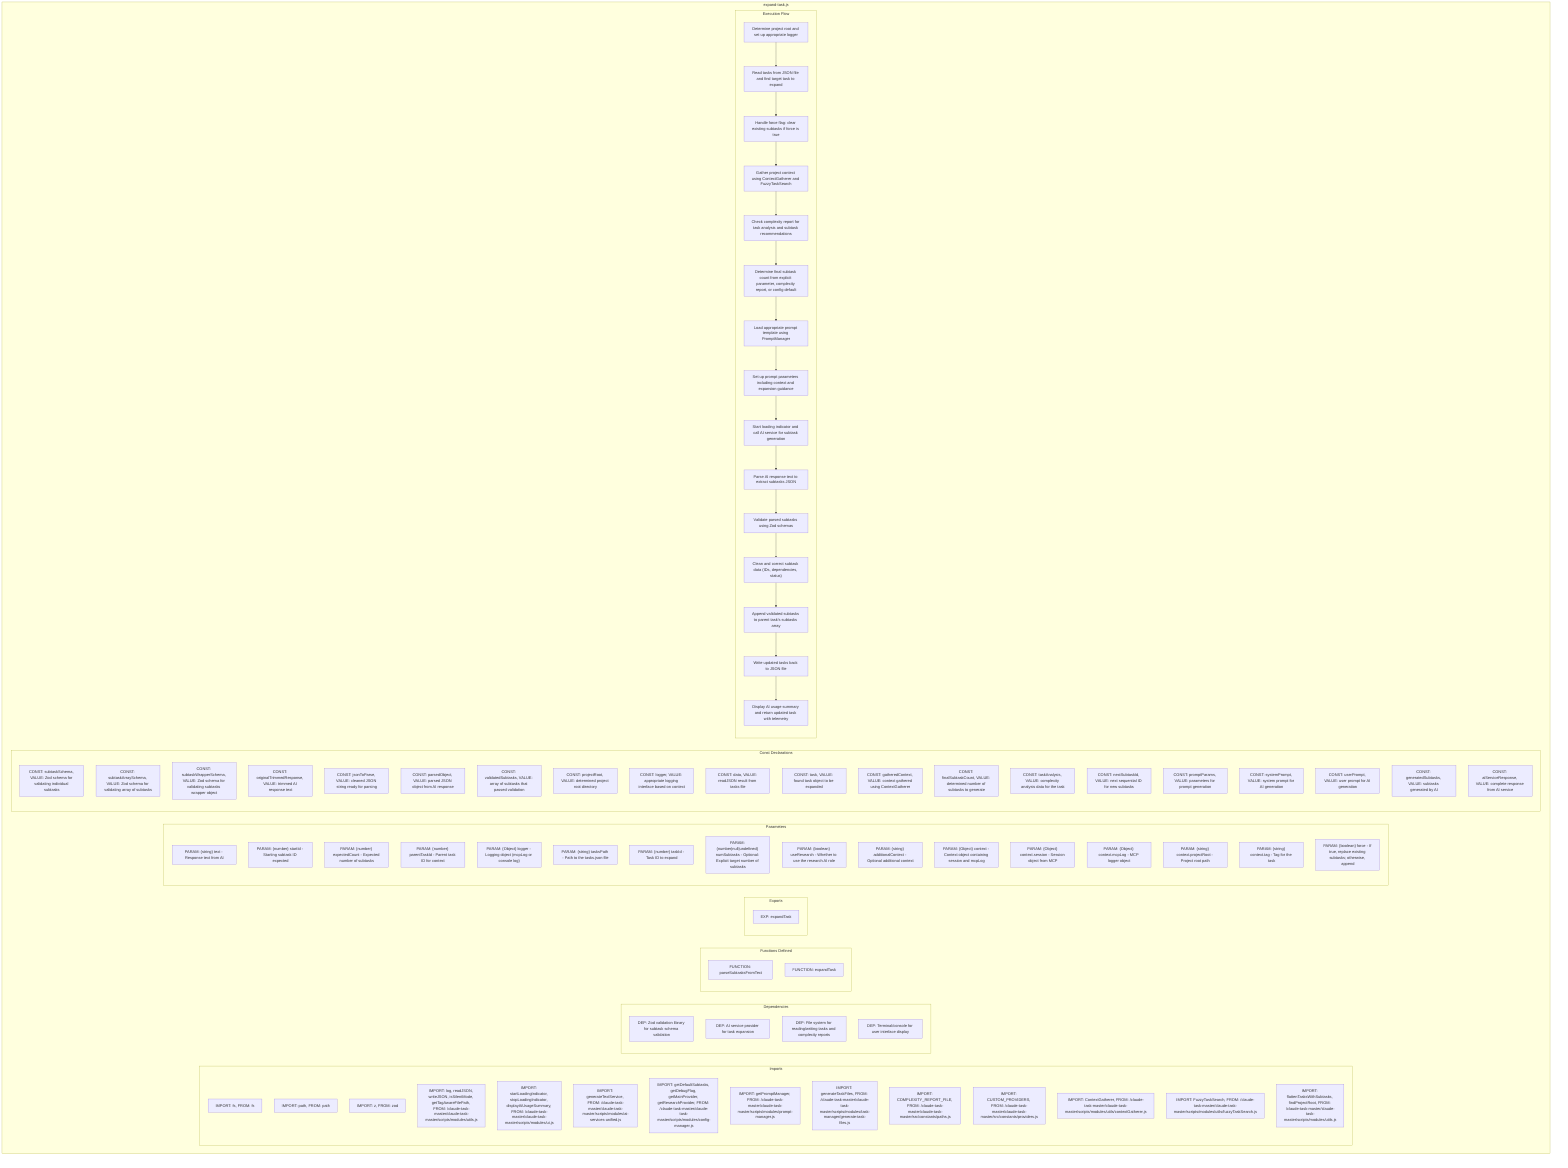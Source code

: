flowchart TB
    subgraph Imports["Imports"]
        I1["IMPORT: fs, FROM: fs"]
        I2["IMPORT: path, FROM: path"]
        I3["IMPORT: z, FROM: zod"]
        I4["IMPORT: log, readJSON, writeJSON, isSilentMode, getTagAwareFilePath, FROM: /claude-task-master/claude-task-master/scripts/modules/utils.js"]
        I5["IMPORT: startLoadingIndicator, stopLoadingIndicator, displayAiUsageSummary, FROM: /claude-task-master/claude-task-master/scripts/modules/ui.js"]
        I6["IMPORT: generateTextService, FROM: /claude-task-master/claude-task-master/scripts/modules/ai-services-unified.js"]
        I7["IMPORT: getDefaultSubtasks, getDebugFlag, getMainProvider, getResearchProvider, FROM: /claude-task-master/claude-task-master/scripts/modules/config-manager.js"]
        I8["IMPORT: getPromptManager, FROM: /claude-task-master/claude-task-master/scripts/modules/prompt-manager.js"]
        I9["IMPORT: generateTaskFiles, FROM: /claude-task-master/claude-task-master/scripts/modules/task-manager/generate-task-files.js"]
        I10["IMPORT: COMPLEXITY_REPORT_FILE, FROM: /claude-task-master/claude-task-master/src/constants/paths.js"]
        I11["IMPORT: CUSTOM_PROVIDERS, FROM: /claude-task-master/claude-task-master/src/constants/providers.js"]
        I12["IMPORT: ContextGatherer, FROM: /claude-task-master/claude-task-master/scripts/modules/utils/contextGatherer.js"]
        I13["IMPORT: FuzzyTaskSearch, FROM: /claude-task-master/claude-task-master/scripts/modules/utils/fuzzyTaskSearch.js"]
        I14["IMPORT: flattenTasksWithSubtasks, findProjectRoot, FROM: /claude-task-master/claude-task-master/scripts/modules/utils.js"]
    end
    
    subgraph Dependencies["Dependencies"]
        D1["DEP: Zod validation library for subtask schema validation"]
        D2["DEP: AI service provider for task expansion"]
        D3["DEP: File system for reading/writing tasks and complexity reports"]
        D4["DEP: Terminal/console for user interface display"]
    end
    
    subgraph FunctionsDefined["Functions Defined"]
        FU1["FUNCTION: parseSubtasksFromText"]
        FU2["FUNCTION: expandTask"]
    end
    
    subgraph Exports["Exports"]
        E1["EXP: expandTask"]
    end
    
    subgraph Parameters["Parameters"]
        P1["PARAM: {string} text - Response text from AI"]
        P2["PARAM: {number} startId - Starting subtask ID expected"]
        P3["PARAM: {number} expectedCount - Expected number of subtasks"]
        P4["PARAM: {number} parentTaskId - Parent task ID for context"]
        P5["PARAM: {Object} logger - Logging object (mcpLog or console log)"]
        P6["PARAM: {string} tasksPath - Path to the tasks.json file"]
        P7["PARAM: {number} taskId - Task ID to expand"]
        P8["PARAM: {number|null|undefined} numSubtasks - Optional: Explicit target number of subtasks"]
        P9["PARAM: {boolean} useResearch - Whether to use the research AI role"]
        P10["PARAM: {string} additionalContext - Optional additional context"]
        P11["PARAM: {Object} context - Context object containing session and mcpLog"]
        P12["PARAM: {Object} context.session - Session object from MCP"]
        P13["PARAM: {Object} context.mcpLog - MCP logger object"]
        P14["PARAM: {string} context.projectRoot - Project root path"]
        P15["PARAM: {string} context.tag - Tag for the task"]
        P16["PARAM: {boolean} force - If true, replace existing subtasks; otherwise, append"]
    end
    
    subgraph Constants["Const Declarations"]
        C1["CONST: subtaskSchema, VALUE: Zod schema for validating individual subtasks"]
        C2["CONST: subtaskArraySchema, VALUE: Zod schema for validating array of subtasks"]
        C3["CONST: subtaskWrapperSchema, VALUE: Zod schema for validating subtasks wrapper object"]
        C4["CONST: originalTrimmedResponse, VALUE: trimmed AI response text"]
        C5["CONST: jsonToParse, VALUE: cleaned JSON string ready for parsing"]
        C6["CONST: parsedObject, VALUE: parsed JSON object from AI response"]
        C7["CONST: validatedSubtasks, VALUE: array of subtasks that passed validation"]
        C8["CONST: projectRoot, VALUE: determined project root directory"]
        C9["CONST: logger, VALUE: appropriate logging interface based on context"]
        C10["CONST: data, VALUE: readJSON result from tasks file"]
        C11["CONST: task, VALUE: found task object to be expanded"]
        C12["CONST: gatheredContext, VALUE: context gathered using ContextGatherer"]
        C13["CONST: finalSubtaskCount, VALUE: determined number of subtasks to generate"]
        C14["CONST: taskAnalysis, VALUE: complexity analysis data for the task"]
        C15["CONST: nextSubtaskId, VALUE: next sequential ID for new subtasks"]
        C16["CONST: promptParams, VALUE: parameters for prompt generation"]
        C17["CONST: systemPrompt, VALUE: system prompt for AI generation"]
        C18["CONST: userPrompt, VALUE: user prompt for AI generation"]
        C19["CONST: generatedSubtasks, VALUE: subtasks generated by AI"]
        C20["CONST: aiServiceResponse, VALUE: complete response from AI service"]
    end
    
    subgraph ExecutionFlow["Execution Flow"]
        FL1["Determine project root and set up appropriate logger"]
        FL2["Read tasks from JSON file and find target task to expand"]
        FL3["Handle force flag: clear existing subtasks if force is true"]
        FL4["Gather project context using ContextGatherer and FuzzyTaskSearch"]
        FL5["Check complexity report for task analysis and subtask recommendations"]
        FL6["Determine final subtask count from explicit parameter, complexity report, or config default"]
        FL7["Load appropriate prompt template using PromptManager"]
        FL8["Set up prompt parameters including context and expansion guidance"]
        FL9["Start loading indicator and call AI service for subtask generation"]
        FL10["Parse AI response text to extract subtasks JSON"]
        FL11["Validate parsed subtasks using Zod schemas"]
        FL12["Clean and correct subtask data (IDs, dependencies, status)"]
        FL13["Append validated subtasks to parent task's subtasks array"]
        FL14["Write updated tasks back to JSON file"]
        FL15["Display AI usage summary and return updated task with telemetry"]
    end
    
    subgraph expandTaskJs["expand-task.js"]
        Imports
        Dependencies
        FunctionsDefined
        Exports
        Parameters
        Constants
        ExecutionFlow
    end
    
    FL1 --> FL2
    FL2 --> FL3
    FL3 --> FL4
    FL4 --> FL5
    FL5 --> FL6
    FL6 --> FL7
    FL7 --> FL8
    FL8 --> FL9
    FL9 --> FL10
    FL10 --> FL11
    FL11 --> FL12
    FL12 --> FL13
    FL13 --> FL14
    FL14 --> FL15